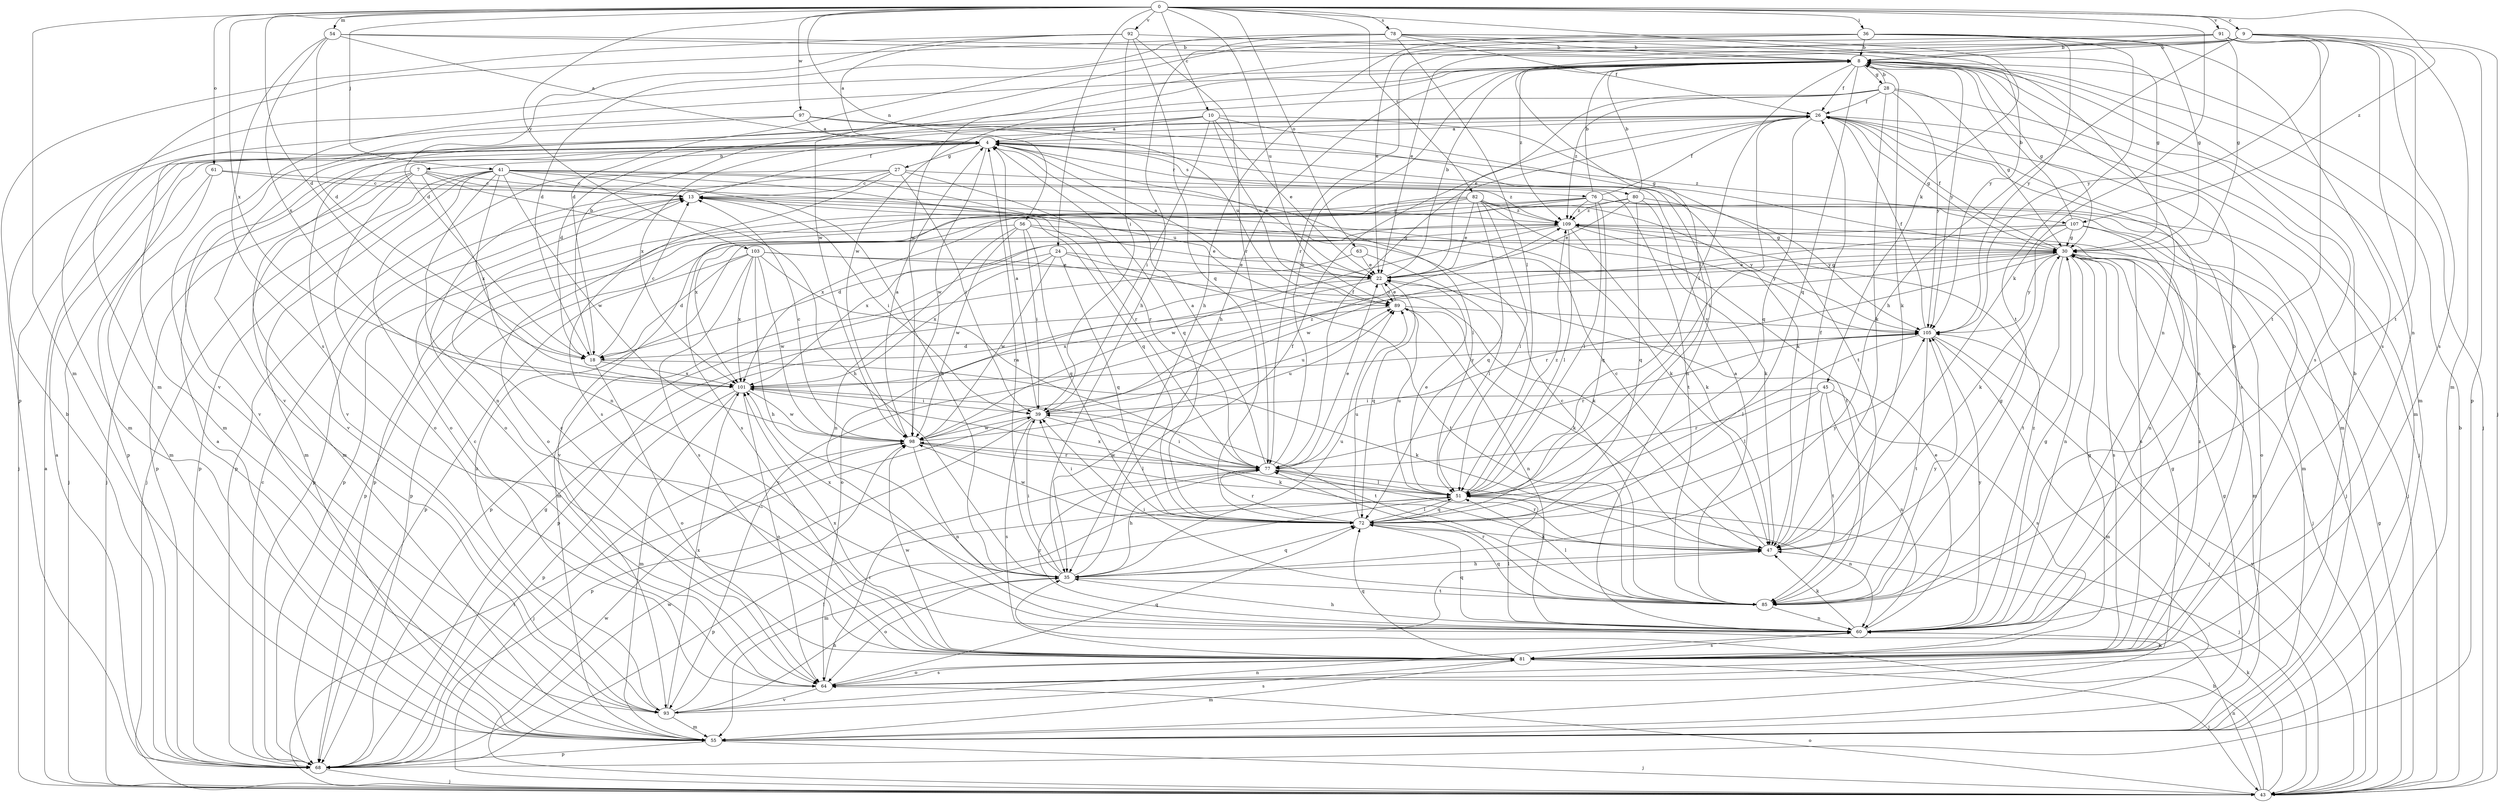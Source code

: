 strict digraph  {
0;
4;
7;
8;
9;
10;
13;
18;
22;
24;
26;
27;
28;
30;
35;
36;
39;
41;
43;
45;
47;
51;
54;
55;
56;
60;
61;
63;
64;
68;
72;
76;
77;
78;
80;
81;
82;
85;
89;
91;
92;
93;
97;
98;
101;
103;
105;
107;
109;
0 -> 9  [label=c];
0 -> 10  [label=c];
0 -> 18  [label=d];
0 -> 24  [label=f];
0 -> 36  [label=i];
0 -> 41  [label=j];
0 -> 45  [label=k];
0 -> 47  [label=k];
0 -> 54  [label=m];
0 -> 55  [label=m];
0 -> 56  [label=n];
0 -> 61  [label=o];
0 -> 63  [label=o];
0 -> 78  [label=s];
0 -> 82  [label=t];
0 -> 89  [label=u];
0 -> 91  [label=v];
0 -> 92  [label=v];
0 -> 97  [label=w];
0 -> 101  [label=x];
0 -> 103  [label=y];
0 -> 107  [label=z];
4 -> 7  [label=b];
4 -> 22  [label=e];
4 -> 27  [label=g];
4 -> 43  [label=j];
4 -> 47  [label=k];
4 -> 68  [label=p];
4 -> 72  [label=q];
4 -> 76  [label=r];
4 -> 80  [label=s];
4 -> 93  [label=v];
4 -> 98  [label=w];
4 -> 107  [label=z];
7 -> 13  [label=c];
7 -> 35  [label=h];
7 -> 43  [label=j];
7 -> 55  [label=m];
7 -> 60  [label=n];
7 -> 64  [label=o];
7 -> 68  [label=p];
7 -> 89  [label=u];
8 -> 26  [label=f];
8 -> 28  [label=g];
8 -> 30  [label=g];
8 -> 35  [label=h];
8 -> 43  [label=j];
8 -> 47  [label=k];
8 -> 51  [label=l];
8 -> 55  [label=m];
8 -> 72  [label=q];
8 -> 81  [label=s];
8 -> 93  [label=v];
8 -> 98  [label=w];
8 -> 105  [label=y];
8 -> 109  [label=z];
9 -> 8  [label=b];
9 -> 22  [label=e];
9 -> 35  [label=h];
9 -> 43  [label=j];
9 -> 51  [label=l];
9 -> 55  [label=m];
9 -> 68  [label=p];
9 -> 85  [label=t];
9 -> 98  [label=w];
9 -> 105  [label=y];
10 -> 4  [label=a];
10 -> 18  [label=d];
10 -> 22  [label=e];
10 -> 30  [label=g];
10 -> 39  [label=i];
10 -> 55  [label=m];
10 -> 85  [label=t];
10 -> 89  [label=u];
13 -> 26  [label=f];
13 -> 39  [label=i];
13 -> 47  [label=k];
13 -> 68  [label=p];
13 -> 109  [label=z];
18 -> 8  [label=b];
18 -> 13  [label=c];
18 -> 47  [label=k];
18 -> 64  [label=o];
18 -> 101  [label=x];
22 -> 4  [label=a];
22 -> 8  [label=b];
22 -> 30  [label=g];
22 -> 64  [label=o];
22 -> 68  [label=p];
22 -> 72  [label=q];
22 -> 89  [label=u];
24 -> 22  [label=e];
24 -> 55  [label=m];
24 -> 72  [label=q];
24 -> 85  [label=t];
24 -> 98  [label=w];
24 -> 101  [label=x];
26 -> 4  [label=a];
26 -> 30  [label=g];
26 -> 43  [label=j];
26 -> 51  [label=l];
26 -> 55  [label=m];
26 -> 60  [label=n];
26 -> 72  [label=q];
26 -> 81  [label=s];
26 -> 93  [label=v];
26 -> 101  [label=x];
27 -> 13  [label=c];
27 -> 39  [label=i];
27 -> 64  [label=o];
27 -> 68  [label=p];
27 -> 77  [label=r];
27 -> 81  [label=s];
27 -> 85  [label=t];
28 -> 8  [label=b];
28 -> 22  [label=e];
28 -> 26  [label=f];
28 -> 30  [label=g];
28 -> 47  [label=k];
28 -> 55  [label=m];
28 -> 93  [label=v];
28 -> 105  [label=y];
28 -> 109  [label=z];
30 -> 22  [label=e];
30 -> 26  [label=f];
30 -> 43  [label=j];
30 -> 55  [label=m];
30 -> 60  [label=n];
30 -> 77  [label=r];
30 -> 81  [label=s];
30 -> 85  [label=t];
30 -> 93  [label=v];
30 -> 105  [label=y];
35 -> 4  [label=a];
35 -> 26  [label=f];
35 -> 39  [label=i];
35 -> 64  [label=o];
35 -> 72  [label=q];
35 -> 85  [label=t];
35 -> 89  [label=u];
35 -> 101  [label=x];
36 -> 8  [label=b];
36 -> 22  [label=e];
36 -> 30  [label=g];
36 -> 35  [label=h];
36 -> 81  [label=s];
36 -> 85  [label=t];
36 -> 98  [label=w];
36 -> 105  [label=y];
39 -> 4  [label=a];
39 -> 47  [label=k];
39 -> 68  [label=p];
39 -> 81  [label=s];
39 -> 89  [label=u];
39 -> 98  [label=w];
39 -> 109  [label=z];
41 -> 13  [label=c];
41 -> 35  [label=h];
41 -> 43  [label=j];
41 -> 51  [label=l];
41 -> 55  [label=m];
41 -> 60  [label=n];
41 -> 64  [label=o];
41 -> 68  [label=p];
41 -> 72  [label=q];
41 -> 77  [label=r];
41 -> 98  [label=w];
41 -> 101  [label=x];
43 -> 4  [label=a];
43 -> 8  [label=b];
43 -> 30  [label=g];
43 -> 35  [label=h];
43 -> 39  [label=i];
43 -> 47  [label=k];
43 -> 60  [label=n];
43 -> 64  [label=o];
43 -> 98  [label=w];
43 -> 105  [label=y];
45 -> 39  [label=i];
45 -> 51  [label=l];
45 -> 60  [label=n];
45 -> 77  [label=r];
45 -> 81  [label=s];
45 -> 85  [label=t];
47 -> 13  [label=c];
47 -> 26  [label=f];
47 -> 30  [label=g];
47 -> 35  [label=h];
47 -> 77  [label=r];
51 -> 22  [label=e];
51 -> 55  [label=m];
51 -> 60  [label=n];
51 -> 68  [label=p];
51 -> 72  [label=q];
51 -> 89  [label=u];
51 -> 101  [label=x];
51 -> 109  [label=z];
54 -> 4  [label=a];
54 -> 8  [label=b];
54 -> 18  [label=d];
54 -> 81  [label=s];
54 -> 101  [label=x];
54 -> 105  [label=y];
55 -> 4  [label=a];
55 -> 30  [label=g];
55 -> 43  [label=j];
55 -> 47  [label=k];
55 -> 68  [label=p];
56 -> 22  [label=e];
56 -> 30  [label=g];
56 -> 39  [label=i];
56 -> 60  [label=n];
56 -> 68  [label=p];
56 -> 72  [label=q];
56 -> 98  [label=w];
60 -> 8  [label=b];
60 -> 22  [label=e];
60 -> 30  [label=g];
60 -> 35  [label=h];
60 -> 47  [label=k];
60 -> 51  [label=l];
60 -> 72  [label=q];
60 -> 77  [label=r];
60 -> 81  [label=s];
60 -> 105  [label=y];
60 -> 109  [label=z];
61 -> 13  [label=c];
61 -> 43  [label=j];
61 -> 55  [label=m];
61 -> 109  [label=z];
63 -> 22  [label=e];
63 -> 51  [label=l];
63 -> 68  [label=p];
64 -> 8  [label=b];
64 -> 13  [label=c];
64 -> 30  [label=g];
64 -> 72  [label=q];
64 -> 77  [label=r];
64 -> 81  [label=s];
64 -> 93  [label=v];
68 -> 4  [label=a];
68 -> 8  [label=b];
68 -> 13  [label=c];
68 -> 30  [label=g];
68 -> 43  [label=j];
68 -> 98  [label=w];
72 -> 39  [label=i];
72 -> 47  [label=k];
72 -> 51  [label=l];
72 -> 77  [label=r];
72 -> 89  [label=u];
72 -> 98  [label=w];
72 -> 105  [label=y];
76 -> 8  [label=b];
76 -> 26  [label=f];
76 -> 43  [label=j];
76 -> 51  [label=l];
76 -> 55  [label=m];
76 -> 68  [label=p];
76 -> 72  [label=q];
76 -> 93  [label=v];
76 -> 101  [label=x];
76 -> 109  [label=z];
77 -> 4  [label=a];
77 -> 8  [label=b];
77 -> 22  [label=e];
77 -> 26  [label=f];
77 -> 35  [label=h];
77 -> 39  [label=i];
77 -> 43  [label=j];
77 -> 51  [label=l];
77 -> 98  [label=w];
78 -> 8  [label=b];
78 -> 18  [label=d];
78 -> 26  [label=f];
78 -> 30  [label=g];
78 -> 35  [label=h];
78 -> 51  [label=l];
78 -> 55  [label=m];
78 -> 60  [label=n];
80 -> 8  [label=b];
80 -> 22  [label=e];
80 -> 47  [label=k];
80 -> 72  [label=q];
80 -> 101  [label=x];
80 -> 105  [label=y];
80 -> 109  [label=z];
81 -> 13  [label=c];
81 -> 30  [label=g];
81 -> 43  [label=j];
81 -> 55  [label=m];
81 -> 64  [label=o];
81 -> 72  [label=q];
81 -> 98  [label=w];
81 -> 101  [label=x];
81 -> 109  [label=z];
82 -> 22  [label=e];
82 -> 43  [label=j];
82 -> 51  [label=l];
82 -> 64  [label=o];
82 -> 68  [label=p];
82 -> 72  [label=q];
82 -> 81  [label=s];
82 -> 85  [label=t];
82 -> 105  [label=y];
82 -> 109  [label=z];
85 -> 4  [label=a];
85 -> 13  [label=c];
85 -> 39  [label=i];
85 -> 51  [label=l];
85 -> 60  [label=n];
85 -> 72  [label=q];
85 -> 77  [label=r];
85 -> 105  [label=y];
89 -> 22  [label=e];
89 -> 47  [label=k];
89 -> 60  [label=n];
89 -> 101  [label=x];
89 -> 105  [label=y];
91 -> 8  [label=b];
91 -> 18  [label=d];
91 -> 30  [label=g];
91 -> 60  [label=n];
91 -> 77  [label=r];
91 -> 81  [label=s];
91 -> 85  [label=t];
92 -> 4  [label=a];
92 -> 8  [label=b];
92 -> 18  [label=d];
92 -> 39  [label=i];
92 -> 68  [label=p];
92 -> 72  [label=q];
92 -> 77  [label=r];
93 -> 35  [label=h];
93 -> 51  [label=l];
93 -> 55  [label=m];
93 -> 60  [label=n];
93 -> 81  [label=s];
93 -> 101  [label=x];
93 -> 109  [label=z];
97 -> 4  [label=a];
97 -> 55  [label=m];
97 -> 60  [label=n];
97 -> 89  [label=u];
97 -> 93  [label=v];
98 -> 4  [label=a];
98 -> 13  [label=c];
98 -> 43  [label=j];
98 -> 51  [label=l];
98 -> 60  [label=n];
98 -> 77  [label=r];
98 -> 89  [label=u];
101 -> 39  [label=i];
101 -> 55  [label=m];
101 -> 64  [label=o];
101 -> 68  [label=p];
101 -> 85  [label=t];
101 -> 98  [label=w];
101 -> 105  [label=y];
103 -> 18  [label=d];
103 -> 22  [label=e];
103 -> 35  [label=h];
103 -> 47  [label=k];
103 -> 68  [label=p];
103 -> 77  [label=r];
103 -> 81  [label=s];
103 -> 98  [label=w];
103 -> 101  [label=x];
105 -> 18  [label=d];
105 -> 26  [label=f];
105 -> 43  [label=j];
105 -> 51  [label=l];
105 -> 55  [label=m];
105 -> 77  [label=r];
105 -> 85  [label=t];
107 -> 8  [label=b];
107 -> 18  [label=d];
107 -> 30  [label=g];
107 -> 47  [label=k];
107 -> 60  [label=n];
107 -> 64  [label=o];
107 -> 98  [label=w];
109 -> 30  [label=g];
109 -> 47  [label=k];
109 -> 51  [label=l];
109 -> 68  [label=p];
109 -> 81  [label=s];
109 -> 98  [label=w];
109 -> 101  [label=x];
109 -> 105  [label=y];
}
